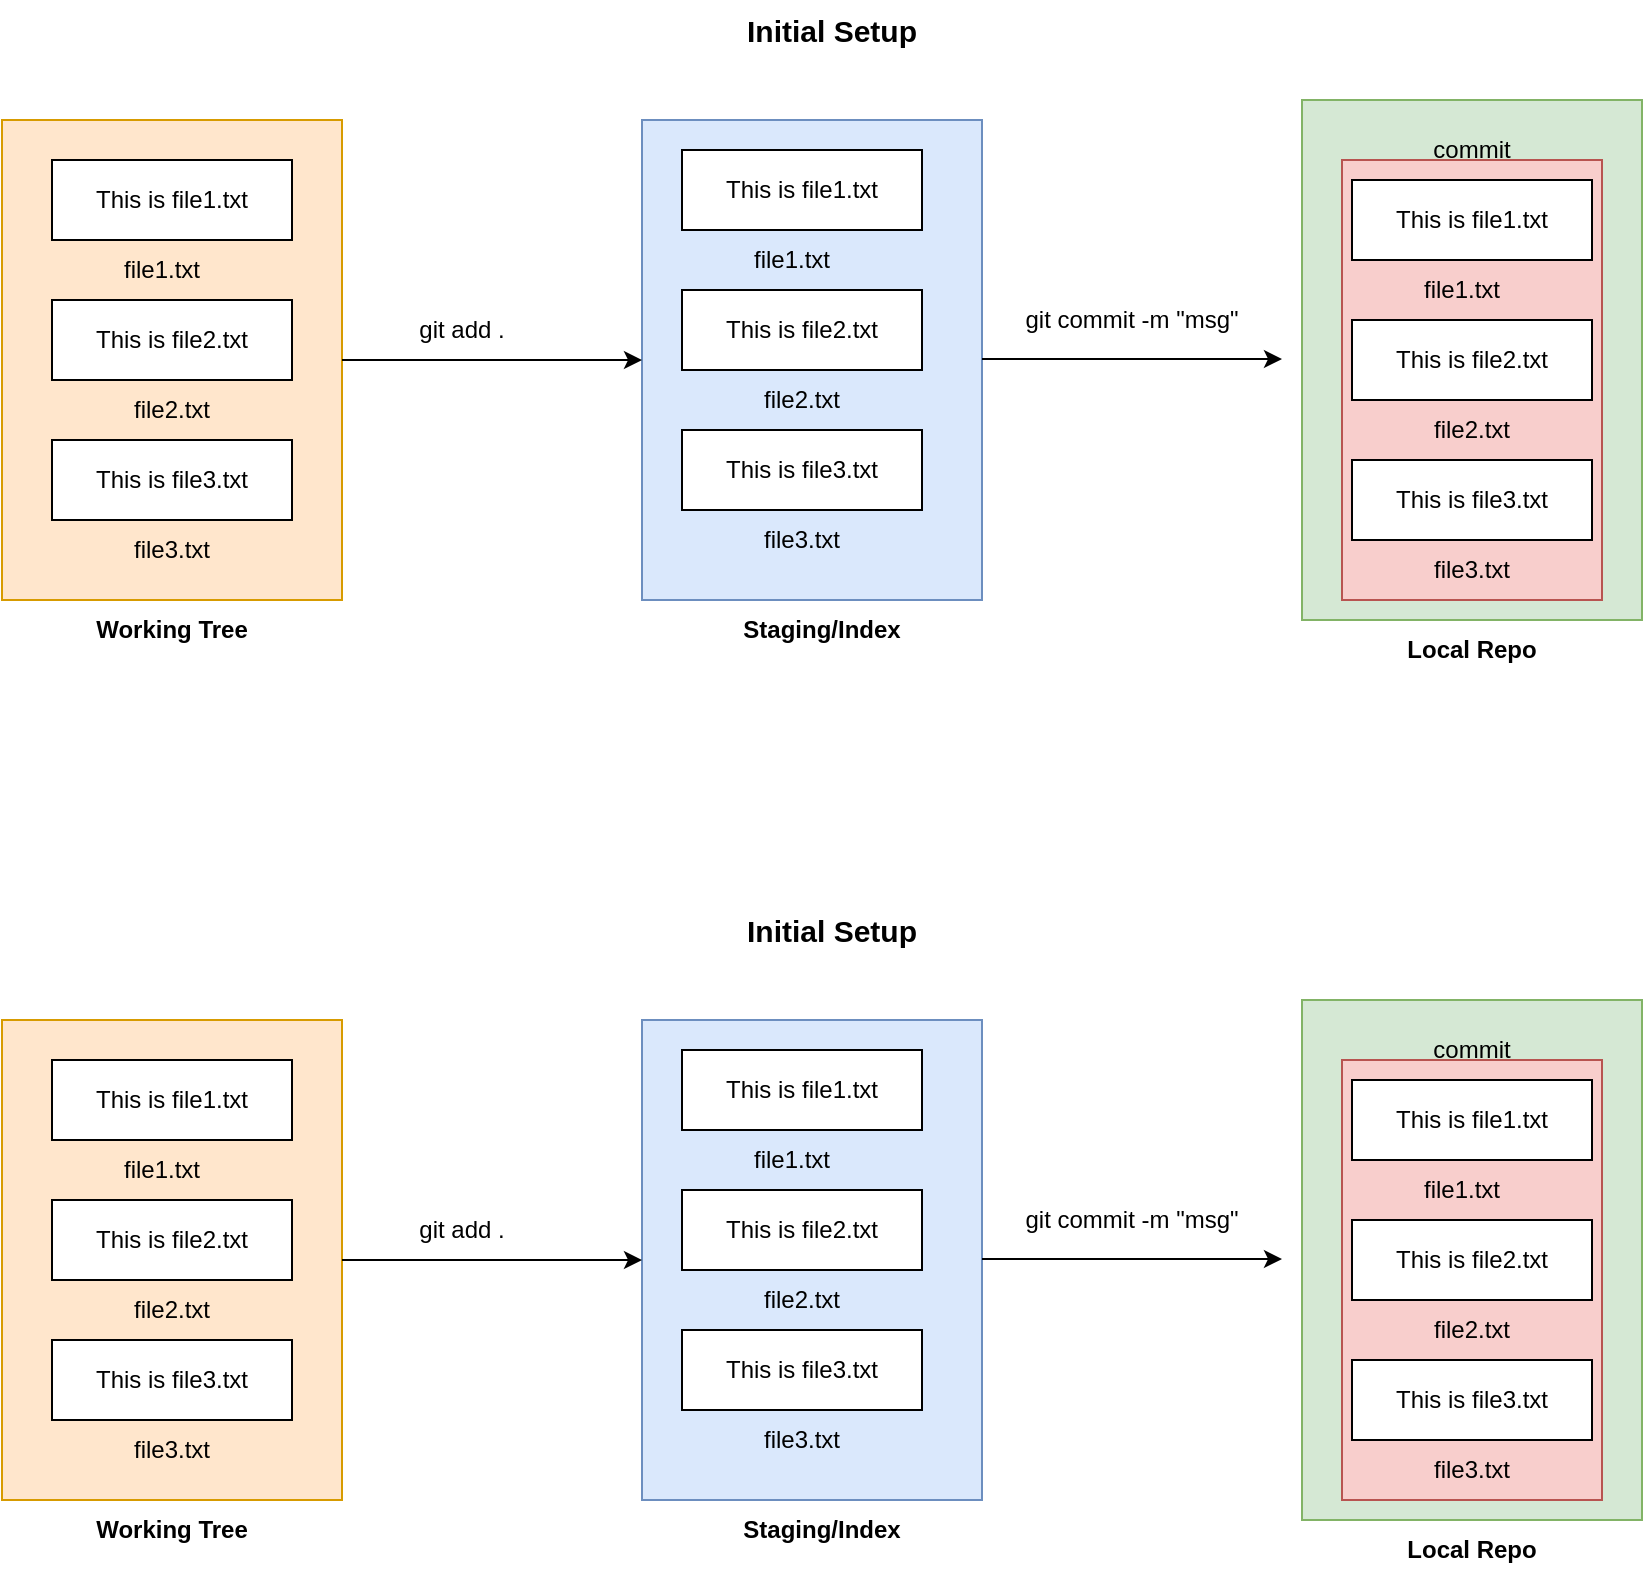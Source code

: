 <mxfile version="24.2.5" type="github">
  <diagram name="Page-1" id="ULG5-SwrjvbvYwsLCoPU">
    <mxGraphModel dx="2071" dy="1859" grid="1" gridSize="10" guides="1" tooltips="1" connect="1" arrows="1" fold="1" page="1" pageScale="1" pageWidth="850" pageHeight="1100" math="0" shadow="0">
      <root>
        <mxCell id="0" />
        <mxCell id="1" parent="0" />
        <mxCell id="ZxrXrJK3XAHgMsFRcJLf-3" value="" style="rounded=0;whiteSpace=wrap;html=1;fillColor=#d5e8d4;strokeColor=#82b366;" parent="1" vertex="1">
          <mxGeometry x="580" y="-600" width="170" height="260" as="geometry" />
        </mxCell>
        <mxCell id="ZxrXrJK3XAHgMsFRcJLf-18" value="" style="rounded=0;whiteSpace=wrap;html=1;fillColor=#f8cecc;strokeColor=#b85450;" parent="1" vertex="1">
          <mxGeometry x="600" y="-570" width="130" height="220" as="geometry" />
        </mxCell>
        <mxCell id="ZxrXrJK3XAHgMsFRcJLf-1" value="" style="rounded=0;whiteSpace=wrap;html=1;fillColor=#ffe6cc;strokeColor=#d79b00;" parent="1" vertex="1">
          <mxGeometry x="-70" y="-590" width="170" height="240" as="geometry" />
        </mxCell>
        <mxCell id="ZxrXrJK3XAHgMsFRcJLf-2" value="" style="rounded=0;whiteSpace=wrap;html=1;fillColor=#dae8fc;strokeColor=#6c8ebf;" parent="1" vertex="1">
          <mxGeometry x="250" y="-590" width="170" height="240" as="geometry" />
        </mxCell>
        <mxCell id="ZxrXrJK3XAHgMsFRcJLf-4" value="This is file1.txt" style="rounded=0;whiteSpace=wrap;html=1;" parent="1" vertex="1">
          <mxGeometry x="-45" y="-570" width="120" height="40" as="geometry" />
        </mxCell>
        <mxCell id="ZxrXrJK3XAHgMsFRcJLf-5" value="This is file2.txt" style="rounded=0;whiteSpace=wrap;html=1;" parent="1" vertex="1">
          <mxGeometry x="-45" y="-500" width="120" height="40" as="geometry" />
        </mxCell>
        <mxCell id="ZxrXrJK3XAHgMsFRcJLf-6" value="This is file3.txt" style="rounded=0;whiteSpace=wrap;html=1;" parent="1" vertex="1">
          <mxGeometry x="-45" y="-430" width="120" height="40" as="geometry" />
        </mxCell>
        <mxCell id="ZxrXrJK3XAHgMsFRcJLf-7" value="file1.txt" style="text;html=1;strokeColor=none;fillColor=none;align=center;verticalAlign=middle;whiteSpace=wrap;rounded=0;" parent="1" vertex="1">
          <mxGeometry x="-20" y="-530" width="60" height="30" as="geometry" />
        </mxCell>
        <mxCell id="ZxrXrJK3XAHgMsFRcJLf-8" value="file2.txt" style="text;html=1;strokeColor=none;fillColor=none;align=center;verticalAlign=middle;whiteSpace=wrap;rounded=0;" parent="1" vertex="1">
          <mxGeometry x="-15" y="-460" width="60" height="30" as="geometry" />
        </mxCell>
        <mxCell id="ZxrXrJK3XAHgMsFRcJLf-9" value="file3.txt" style="text;html=1;strokeColor=none;fillColor=none;align=center;verticalAlign=middle;whiteSpace=wrap;rounded=0;" parent="1" vertex="1">
          <mxGeometry x="-15" y="-390" width="60" height="30" as="geometry" />
        </mxCell>
        <mxCell id="ZxrXrJK3XAHgMsFRcJLf-11" value="" style="endArrow=classic;html=1;rounded=0;entryX=0;entryY=0.5;entryDx=0;entryDy=0;" parent="1" target="ZxrXrJK3XAHgMsFRcJLf-2" edge="1">
          <mxGeometry width="50" height="50" relative="1" as="geometry">
            <mxPoint x="100" y="-470" as="sourcePoint" />
            <mxPoint x="150" y="-520" as="targetPoint" />
          </mxGeometry>
        </mxCell>
        <mxCell id="ZxrXrJK3XAHgMsFRcJLf-12" value="This is file1.txt" style="rounded=0;whiteSpace=wrap;html=1;" parent="1" vertex="1">
          <mxGeometry x="605" y="-560" width="120" height="40" as="geometry" />
        </mxCell>
        <mxCell id="ZxrXrJK3XAHgMsFRcJLf-13" value="This is file2.txt" style="rounded=0;whiteSpace=wrap;html=1;" parent="1" vertex="1">
          <mxGeometry x="605" y="-490" width="120" height="40" as="geometry" />
        </mxCell>
        <mxCell id="ZxrXrJK3XAHgMsFRcJLf-14" value="This is file3.txt" style="rounded=0;whiteSpace=wrap;html=1;" parent="1" vertex="1">
          <mxGeometry x="605" y="-420" width="120" height="40" as="geometry" />
        </mxCell>
        <mxCell id="ZxrXrJK3XAHgMsFRcJLf-15" value="file1.txt" style="text;html=1;strokeColor=none;fillColor=none;align=center;verticalAlign=middle;whiteSpace=wrap;rounded=0;" parent="1" vertex="1">
          <mxGeometry x="630" y="-520" width="60" height="30" as="geometry" />
        </mxCell>
        <mxCell id="ZxrXrJK3XAHgMsFRcJLf-16" value="file2.txt" style="text;html=1;strokeColor=none;fillColor=none;align=center;verticalAlign=middle;whiteSpace=wrap;rounded=0;" parent="1" vertex="1">
          <mxGeometry x="635" y="-450" width="60" height="30" as="geometry" />
        </mxCell>
        <mxCell id="ZxrXrJK3XAHgMsFRcJLf-17" value="file3.txt" style="text;html=1;strokeColor=none;fillColor=none;align=center;verticalAlign=middle;whiteSpace=wrap;rounded=0;" parent="1" vertex="1">
          <mxGeometry x="635" y="-380" width="60" height="30" as="geometry" />
        </mxCell>
        <mxCell id="ZxrXrJK3XAHgMsFRcJLf-19" value="commit" style="text;html=1;strokeColor=none;fillColor=none;align=center;verticalAlign=middle;whiteSpace=wrap;rounded=0;" parent="1" vertex="1">
          <mxGeometry x="635" y="-590" width="60" height="30" as="geometry" />
        </mxCell>
        <mxCell id="ZxrXrJK3XAHgMsFRcJLf-20" value="This is file1.txt" style="rounded=0;whiteSpace=wrap;html=1;" parent="1" vertex="1">
          <mxGeometry x="270" y="-575" width="120" height="40" as="geometry" />
        </mxCell>
        <mxCell id="ZxrXrJK3XAHgMsFRcJLf-21" value="This is file2.txt" style="rounded=0;whiteSpace=wrap;html=1;" parent="1" vertex="1">
          <mxGeometry x="270" y="-505" width="120" height="40" as="geometry" />
        </mxCell>
        <mxCell id="ZxrXrJK3XAHgMsFRcJLf-22" value="This is file3.txt" style="rounded=0;whiteSpace=wrap;html=1;" parent="1" vertex="1">
          <mxGeometry x="270" y="-435" width="120" height="40" as="geometry" />
        </mxCell>
        <mxCell id="ZxrXrJK3XAHgMsFRcJLf-23" value="file1.txt" style="text;html=1;strokeColor=none;fillColor=none;align=center;verticalAlign=middle;whiteSpace=wrap;rounded=0;" parent="1" vertex="1">
          <mxGeometry x="295" y="-535" width="60" height="30" as="geometry" />
        </mxCell>
        <mxCell id="ZxrXrJK3XAHgMsFRcJLf-24" value="file2.txt" style="text;html=1;strokeColor=none;fillColor=none;align=center;verticalAlign=middle;whiteSpace=wrap;rounded=0;" parent="1" vertex="1">
          <mxGeometry x="300" y="-465" width="60" height="30" as="geometry" />
        </mxCell>
        <mxCell id="ZxrXrJK3XAHgMsFRcJLf-25" value="file3.txt" style="text;html=1;strokeColor=none;fillColor=none;align=center;verticalAlign=middle;whiteSpace=wrap;rounded=0;" parent="1" vertex="1">
          <mxGeometry x="300" y="-395" width="60" height="30" as="geometry" />
        </mxCell>
        <mxCell id="ZxrXrJK3XAHgMsFRcJLf-26" value="" style="endArrow=classic;html=1;rounded=0;entryX=0;entryY=0.5;entryDx=0;entryDy=0;" parent="1" edge="1">
          <mxGeometry width="50" height="50" relative="1" as="geometry">
            <mxPoint x="420" y="-470.5" as="sourcePoint" />
            <mxPoint x="570" y="-470.5" as="targetPoint" />
          </mxGeometry>
        </mxCell>
        <mxCell id="ZxrXrJK3XAHgMsFRcJLf-27" value="git add ." style="text;html=1;strokeColor=none;fillColor=none;align=center;verticalAlign=middle;whiteSpace=wrap;rounded=0;" parent="1" vertex="1">
          <mxGeometry x="130" y="-500" width="60" height="30" as="geometry" />
        </mxCell>
        <mxCell id="ZxrXrJK3XAHgMsFRcJLf-28" value="git commit -m &quot;msg&quot;" style="text;html=1;strokeColor=none;fillColor=none;align=center;verticalAlign=middle;whiteSpace=wrap;rounded=0;" parent="1" vertex="1">
          <mxGeometry x="440" y="-505" width="110" height="30" as="geometry" />
        </mxCell>
        <mxCell id="ZxrXrJK3XAHgMsFRcJLf-29" value="&lt;b&gt;Working Tree&lt;/b&gt;" style="text;html=1;strokeColor=none;fillColor=none;align=center;verticalAlign=middle;whiteSpace=wrap;rounded=0;" parent="1" vertex="1">
          <mxGeometry x="-35" y="-350" width="100" height="30" as="geometry" />
        </mxCell>
        <mxCell id="ZxrXrJK3XAHgMsFRcJLf-30" value="&lt;b&gt;Staging/Index&lt;/b&gt;" style="text;html=1;strokeColor=none;fillColor=none;align=center;verticalAlign=middle;whiteSpace=wrap;rounded=0;" parent="1" vertex="1">
          <mxGeometry x="290" y="-350" width="100" height="30" as="geometry" />
        </mxCell>
        <mxCell id="ZxrXrJK3XAHgMsFRcJLf-31" value="&lt;b&gt;Local Repo&lt;/b&gt;" style="text;html=1;strokeColor=none;fillColor=none;align=center;verticalAlign=middle;whiteSpace=wrap;rounded=0;" parent="1" vertex="1">
          <mxGeometry x="615" y="-340" width="100" height="30" as="geometry" />
        </mxCell>
        <mxCell id="ZxrXrJK3XAHgMsFRcJLf-32" value="&lt;b&gt;&lt;font style=&quot;font-size: 15px;&quot;&gt;Initial Setup&lt;/font&gt;&lt;/b&gt;" style="text;html=1;strokeColor=none;fillColor=none;align=center;verticalAlign=middle;whiteSpace=wrap;rounded=0;" parent="1" vertex="1">
          <mxGeometry x="295" y="-650" width="100" height="30" as="geometry" />
        </mxCell>
        <mxCell id="51GevIcB0D_MdJrOLyus-1" value="" style="rounded=0;whiteSpace=wrap;html=1;fillColor=#d5e8d4;strokeColor=#82b366;" vertex="1" parent="1">
          <mxGeometry x="580" y="-150" width="170" height="260" as="geometry" />
        </mxCell>
        <mxCell id="51GevIcB0D_MdJrOLyus-2" value="" style="rounded=0;whiteSpace=wrap;html=1;fillColor=#f8cecc;strokeColor=#b85450;" vertex="1" parent="1">
          <mxGeometry x="600" y="-120" width="130" height="220" as="geometry" />
        </mxCell>
        <mxCell id="51GevIcB0D_MdJrOLyus-3" value="" style="rounded=0;whiteSpace=wrap;html=1;fillColor=#ffe6cc;strokeColor=#d79b00;" vertex="1" parent="1">
          <mxGeometry x="-70" y="-140" width="170" height="240" as="geometry" />
        </mxCell>
        <mxCell id="51GevIcB0D_MdJrOLyus-4" value="" style="rounded=0;whiteSpace=wrap;html=1;fillColor=#dae8fc;strokeColor=#6c8ebf;" vertex="1" parent="1">
          <mxGeometry x="250" y="-140" width="170" height="240" as="geometry" />
        </mxCell>
        <mxCell id="51GevIcB0D_MdJrOLyus-5" value="This is file1.txt" style="rounded=0;whiteSpace=wrap;html=1;" vertex="1" parent="1">
          <mxGeometry x="-45" y="-120" width="120" height="40" as="geometry" />
        </mxCell>
        <mxCell id="51GevIcB0D_MdJrOLyus-6" value="This is file2.txt" style="rounded=0;whiteSpace=wrap;html=1;" vertex="1" parent="1">
          <mxGeometry x="-45" y="-50" width="120" height="40" as="geometry" />
        </mxCell>
        <mxCell id="51GevIcB0D_MdJrOLyus-7" value="This is file3.txt" style="rounded=0;whiteSpace=wrap;html=1;" vertex="1" parent="1">
          <mxGeometry x="-45" y="20" width="120" height="40" as="geometry" />
        </mxCell>
        <mxCell id="51GevIcB0D_MdJrOLyus-8" value="file1.txt" style="text;html=1;strokeColor=none;fillColor=none;align=center;verticalAlign=middle;whiteSpace=wrap;rounded=0;" vertex="1" parent="1">
          <mxGeometry x="-20" y="-80" width="60" height="30" as="geometry" />
        </mxCell>
        <mxCell id="51GevIcB0D_MdJrOLyus-9" value="file2.txt" style="text;html=1;strokeColor=none;fillColor=none;align=center;verticalAlign=middle;whiteSpace=wrap;rounded=0;" vertex="1" parent="1">
          <mxGeometry x="-15" y="-10" width="60" height="30" as="geometry" />
        </mxCell>
        <mxCell id="51GevIcB0D_MdJrOLyus-10" value="file3.txt" style="text;html=1;strokeColor=none;fillColor=none;align=center;verticalAlign=middle;whiteSpace=wrap;rounded=0;" vertex="1" parent="1">
          <mxGeometry x="-15" y="60" width="60" height="30" as="geometry" />
        </mxCell>
        <mxCell id="51GevIcB0D_MdJrOLyus-11" value="" style="endArrow=classic;html=1;rounded=0;entryX=0;entryY=0.5;entryDx=0;entryDy=0;" edge="1" parent="1" target="51GevIcB0D_MdJrOLyus-4">
          <mxGeometry width="50" height="50" relative="1" as="geometry">
            <mxPoint x="100" y="-20" as="sourcePoint" />
            <mxPoint x="150" y="-70" as="targetPoint" />
          </mxGeometry>
        </mxCell>
        <mxCell id="51GevIcB0D_MdJrOLyus-12" value="This is file1.txt" style="rounded=0;whiteSpace=wrap;html=1;" vertex="1" parent="1">
          <mxGeometry x="605" y="-110" width="120" height="40" as="geometry" />
        </mxCell>
        <mxCell id="51GevIcB0D_MdJrOLyus-13" value="This is file2.txt" style="rounded=0;whiteSpace=wrap;html=1;" vertex="1" parent="1">
          <mxGeometry x="605" y="-40" width="120" height="40" as="geometry" />
        </mxCell>
        <mxCell id="51GevIcB0D_MdJrOLyus-14" value="This is file3.txt" style="rounded=0;whiteSpace=wrap;html=1;" vertex="1" parent="1">
          <mxGeometry x="605" y="30" width="120" height="40" as="geometry" />
        </mxCell>
        <mxCell id="51GevIcB0D_MdJrOLyus-15" value="file1.txt" style="text;html=1;strokeColor=none;fillColor=none;align=center;verticalAlign=middle;whiteSpace=wrap;rounded=0;" vertex="1" parent="1">
          <mxGeometry x="630" y="-70" width="60" height="30" as="geometry" />
        </mxCell>
        <mxCell id="51GevIcB0D_MdJrOLyus-16" value="file2.txt" style="text;html=1;strokeColor=none;fillColor=none;align=center;verticalAlign=middle;whiteSpace=wrap;rounded=0;" vertex="1" parent="1">
          <mxGeometry x="635" width="60" height="30" as="geometry" />
        </mxCell>
        <mxCell id="51GevIcB0D_MdJrOLyus-17" value="file3.txt" style="text;html=1;strokeColor=none;fillColor=none;align=center;verticalAlign=middle;whiteSpace=wrap;rounded=0;" vertex="1" parent="1">
          <mxGeometry x="635" y="70" width="60" height="30" as="geometry" />
        </mxCell>
        <mxCell id="51GevIcB0D_MdJrOLyus-18" value="commit" style="text;html=1;strokeColor=none;fillColor=none;align=center;verticalAlign=middle;whiteSpace=wrap;rounded=0;" vertex="1" parent="1">
          <mxGeometry x="635" y="-140" width="60" height="30" as="geometry" />
        </mxCell>
        <mxCell id="51GevIcB0D_MdJrOLyus-19" value="This is file1.txt" style="rounded=0;whiteSpace=wrap;html=1;" vertex="1" parent="1">
          <mxGeometry x="270" y="-125" width="120" height="40" as="geometry" />
        </mxCell>
        <mxCell id="51GevIcB0D_MdJrOLyus-20" value="This is file2.txt" style="rounded=0;whiteSpace=wrap;html=1;" vertex="1" parent="1">
          <mxGeometry x="270" y="-55" width="120" height="40" as="geometry" />
        </mxCell>
        <mxCell id="51GevIcB0D_MdJrOLyus-21" value="This is file3.txt" style="rounded=0;whiteSpace=wrap;html=1;" vertex="1" parent="1">
          <mxGeometry x="270" y="15" width="120" height="40" as="geometry" />
        </mxCell>
        <mxCell id="51GevIcB0D_MdJrOLyus-22" value="file1.txt" style="text;html=1;strokeColor=none;fillColor=none;align=center;verticalAlign=middle;whiteSpace=wrap;rounded=0;" vertex="1" parent="1">
          <mxGeometry x="295" y="-85" width="60" height="30" as="geometry" />
        </mxCell>
        <mxCell id="51GevIcB0D_MdJrOLyus-23" value="file2.txt" style="text;html=1;strokeColor=none;fillColor=none;align=center;verticalAlign=middle;whiteSpace=wrap;rounded=0;" vertex="1" parent="1">
          <mxGeometry x="300" y="-15" width="60" height="30" as="geometry" />
        </mxCell>
        <mxCell id="51GevIcB0D_MdJrOLyus-24" value="file3.txt" style="text;html=1;strokeColor=none;fillColor=none;align=center;verticalAlign=middle;whiteSpace=wrap;rounded=0;" vertex="1" parent="1">
          <mxGeometry x="300" y="55" width="60" height="30" as="geometry" />
        </mxCell>
        <mxCell id="51GevIcB0D_MdJrOLyus-25" value="" style="endArrow=classic;html=1;rounded=0;entryX=0;entryY=0.5;entryDx=0;entryDy=0;" edge="1" parent="1">
          <mxGeometry width="50" height="50" relative="1" as="geometry">
            <mxPoint x="420" y="-20.5" as="sourcePoint" />
            <mxPoint x="570" y="-20.5" as="targetPoint" />
          </mxGeometry>
        </mxCell>
        <mxCell id="51GevIcB0D_MdJrOLyus-26" value="git add ." style="text;html=1;strokeColor=none;fillColor=none;align=center;verticalAlign=middle;whiteSpace=wrap;rounded=0;" vertex="1" parent="1">
          <mxGeometry x="130" y="-50" width="60" height="30" as="geometry" />
        </mxCell>
        <mxCell id="51GevIcB0D_MdJrOLyus-27" value="git commit -m &quot;msg&quot;" style="text;html=1;strokeColor=none;fillColor=none;align=center;verticalAlign=middle;whiteSpace=wrap;rounded=0;" vertex="1" parent="1">
          <mxGeometry x="440" y="-55" width="110" height="30" as="geometry" />
        </mxCell>
        <mxCell id="51GevIcB0D_MdJrOLyus-28" value="&lt;b&gt;Working Tree&lt;/b&gt;" style="text;html=1;strokeColor=none;fillColor=none;align=center;verticalAlign=middle;whiteSpace=wrap;rounded=0;" vertex="1" parent="1">
          <mxGeometry x="-35" y="100" width="100" height="30" as="geometry" />
        </mxCell>
        <mxCell id="51GevIcB0D_MdJrOLyus-29" value="&lt;b&gt;Staging/Index&lt;/b&gt;" style="text;html=1;strokeColor=none;fillColor=none;align=center;verticalAlign=middle;whiteSpace=wrap;rounded=0;" vertex="1" parent="1">
          <mxGeometry x="290" y="100" width="100" height="30" as="geometry" />
        </mxCell>
        <mxCell id="51GevIcB0D_MdJrOLyus-30" value="&lt;b&gt;Local Repo&lt;/b&gt;" style="text;html=1;strokeColor=none;fillColor=none;align=center;verticalAlign=middle;whiteSpace=wrap;rounded=0;" vertex="1" parent="1">
          <mxGeometry x="615" y="110" width="100" height="30" as="geometry" />
        </mxCell>
        <mxCell id="51GevIcB0D_MdJrOLyus-31" value="&lt;b&gt;&lt;font style=&quot;font-size: 15px;&quot;&gt;Initial Setup&lt;/font&gt;&lt;/b&gt;" style="text;html=1;strokeColor=none;fillColor=none;align=center;verticalAlign=middle;whiteSpace=wrap;rounded=0;" vertex="1" parent="1">
          <mxGeometry x="295" y="-200" width="100" height="30" as="geometry" />
        </mxCell>
      </root>
    </mxGraphModel>
  </diagram>
</mxfile>
